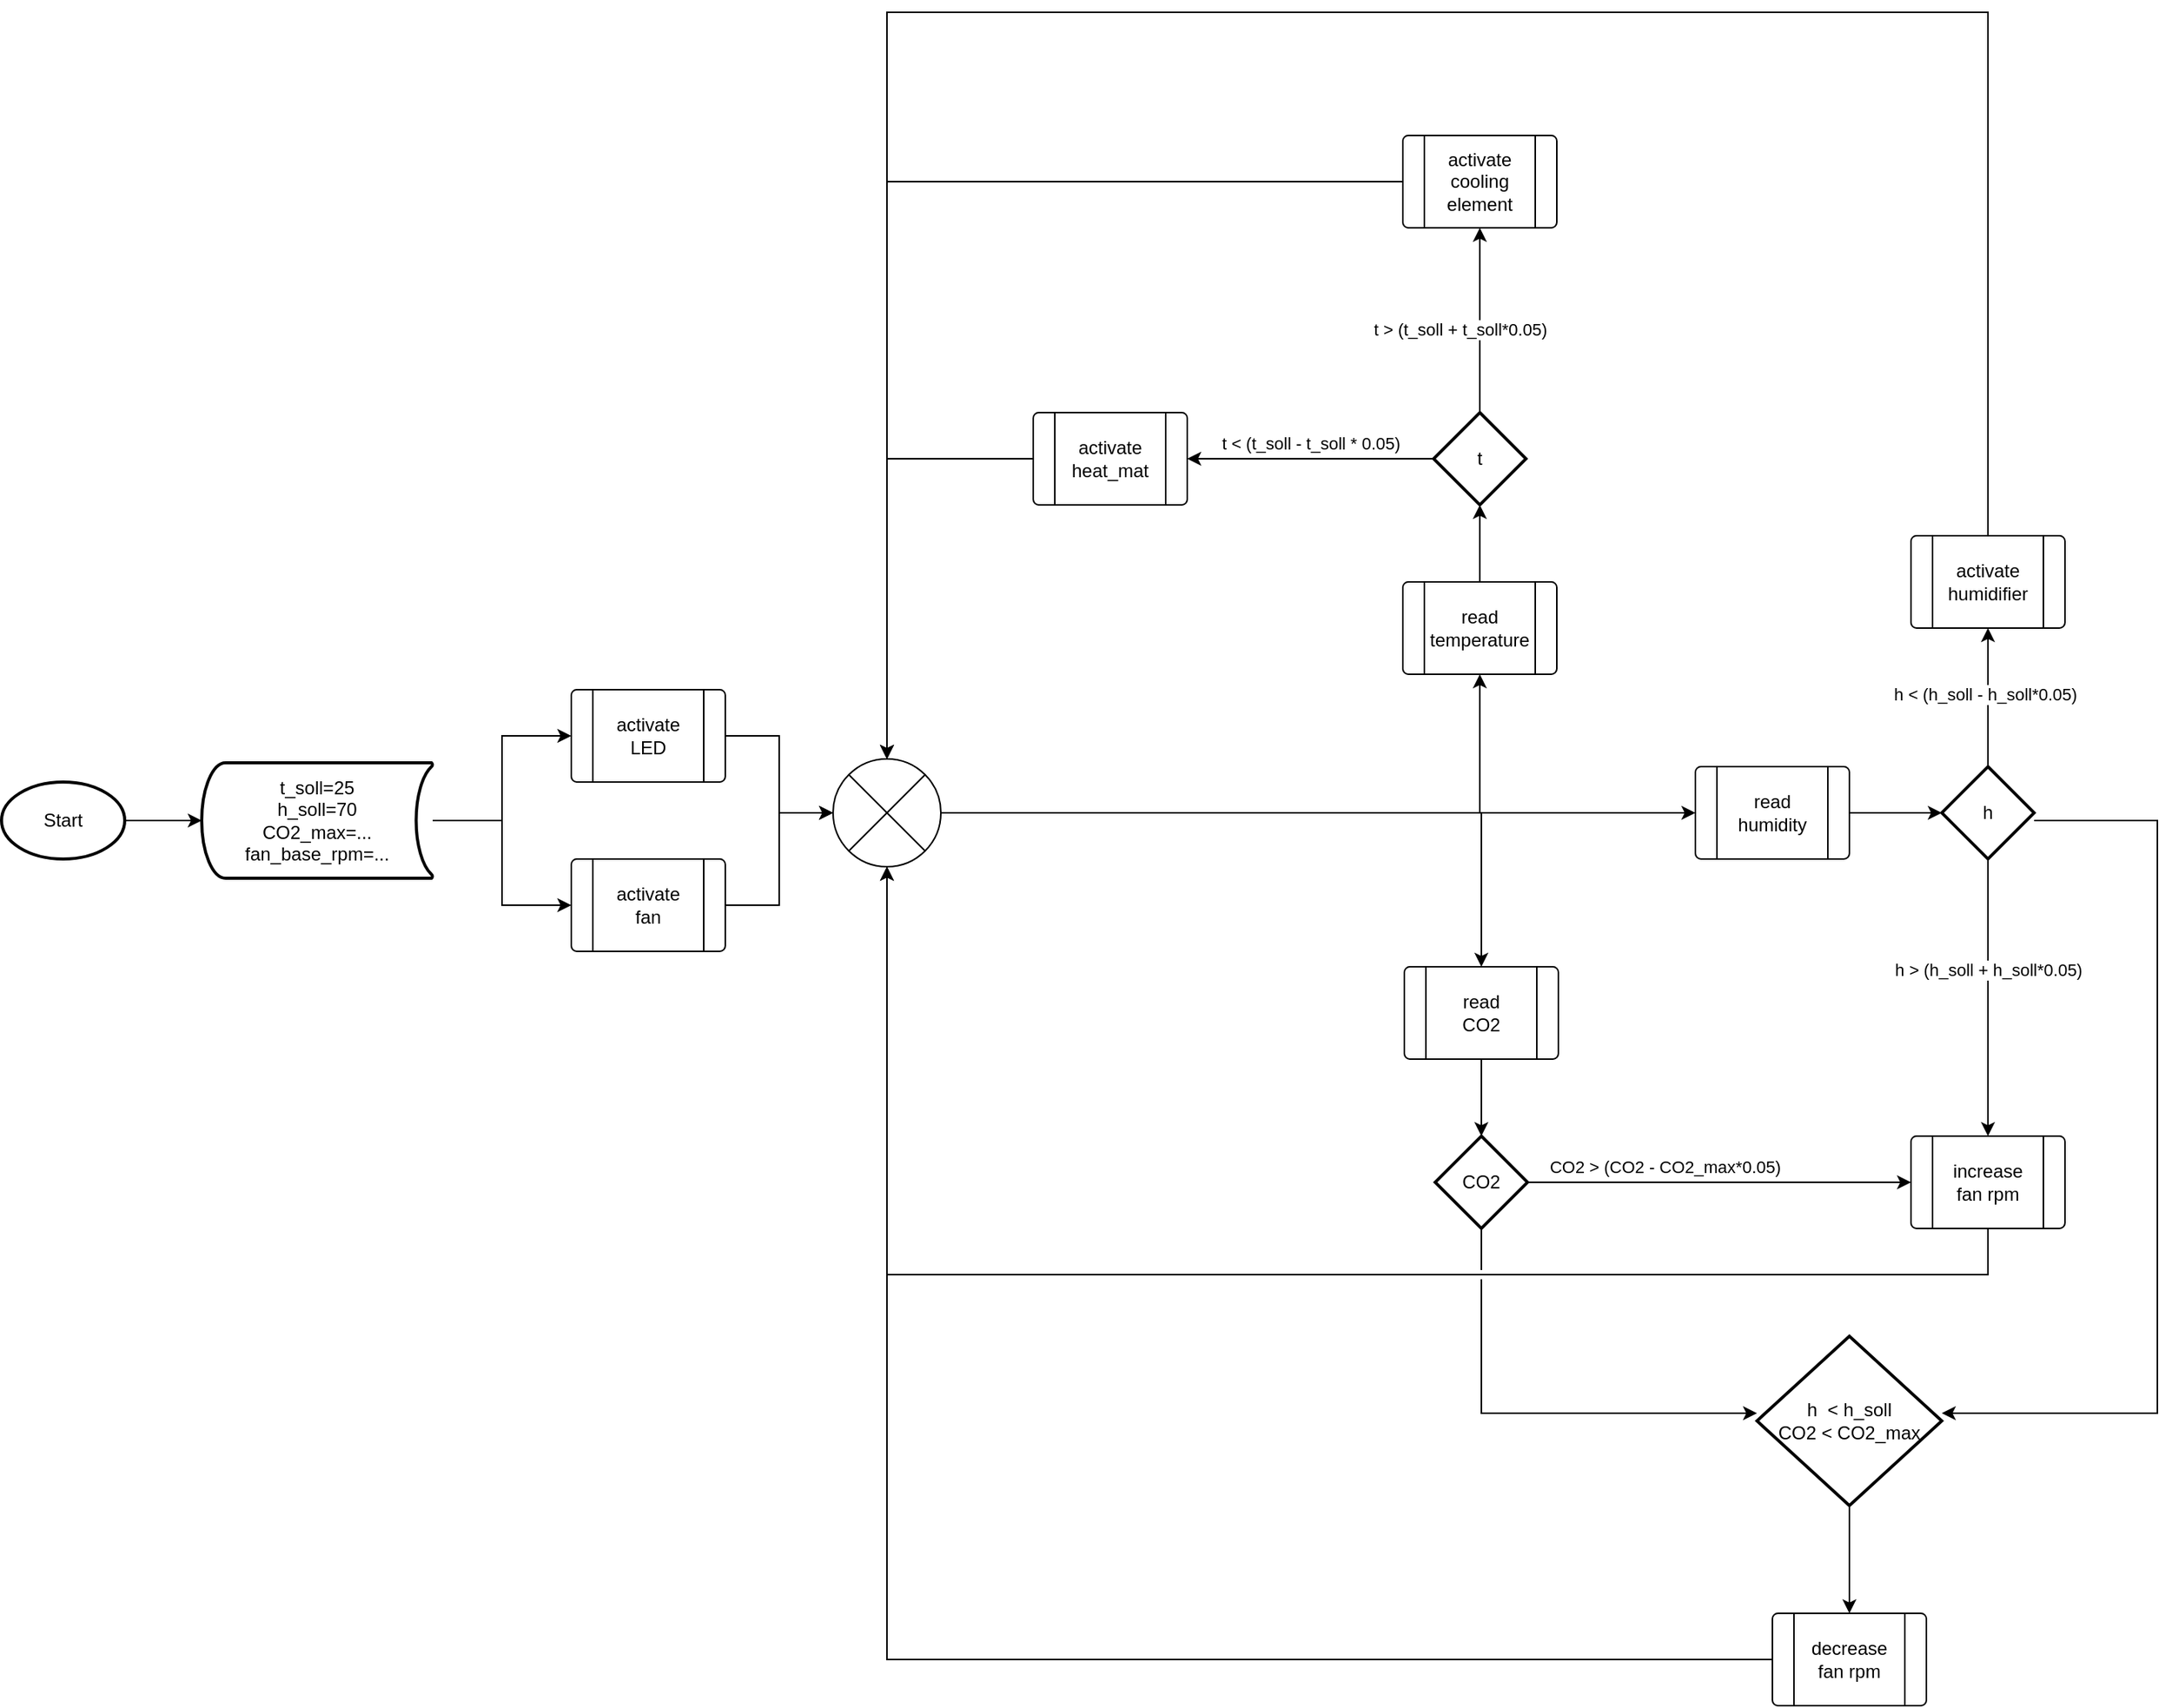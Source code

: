 <mxfile version="28.1.1">
  <diagram name="Page-1" id="ZnbLhF6lj6oXUgo7584e">
    <mxGraphModel dx="1895" dy="1740" grid="1" gridSize="10" guides="1" tooltips="1" connect="1" arrows="1" fold="1" page="1" pageScale="1" pageWidth="850" pageHeight="1100" math="0" shadow="0">
      <root>
        <mxCell id="0" />
        <mxCell id="1" parent="0" />
        <mxCell id="G6Nq_XdUGtBef1a63CYq-42" style="edgeStyle=orthogonalEdgeStyle;rounded=0;orthogonalLoop=1;jettySize=auto;html=1;" edge="1" parent="1" source="G6Nq_XdUGtBef1a63CYq-1" target="G6Nq_XdUGtBef1a63CYq-2">
          <mxGeometry relative="1" as="geometry" />
        </mxCell>
        <mxCell id="G6Nq_XdUGtBef1a63CYq-1" value="Start" style="strokeWidth=2;html=1;shape=mxgraph.flowchart.start_1;whiteSpace=wrap;" vertex="1" parent="1">
          <mxGeometry x="-560" y="240" width="80" height="50" as="geometry" />
        </mxCell>
        <mxCell id="G6Nq_XdUGtBef1a63CYq-46" style="edgeStyle=orthogonalEdgeStyle;rounded=0;orthogonalLoop=1;jettySize=auto;html=1;" edge="1" parent="1" source="G6Nq_XdUGtBef1a63CYq-2" target="G6Nq_XdUGtBef1a63CYq-44">
          <mxGeometry relative="1" as="geometry" />
        </mxCell>
        <mxCell id="G6Nq_XdUGtBef1a63CYq-47" style="edgeStyle=orthogonalEdgeStyle;rounded=0;orthogonalLoop=1;jettySize=auto;html=1;" edge="1" parent="1" source="G6Nq_XdUGtBef1a63CYq-2" target="G6Nq_XdUGtBef1a63CYq-45">
          <mxGeometry relative="1" as="geometry" />
        </mxCell>
        <mxCell id="G6Nq_XdUGtBef1a63CYq-2" value="&lt;div&gt;t_soll=25&lt;/div&gt;&lt;div&gt;h_soll=70&lt;br&gt;CO2_max=...&lt;/div&gt;fan_base_rpm=..." style="strokeWidth=2;html=1;shape=mxgraph.flowchart.stored_data;whiteSpace=wrap;" vertex="1" parent="1">
          <mxGeometry x="-430" y="227.5" width="150" height="75" as="geometry" />
        </mxCell>
        <mxCell id="G6Nq_XdUGtBef1a63CYq-10" style="edgeStyle=orthogonalEdgeStyle;rounded=0;orthogonalLoop=1;jettySize=auto;html=1;" edge="1" parent="1" source="G6Nq_XdUGtBef1a63CYq-6" target="G6Nq_XdUGtBef1a63CYq-8">
          <mxGeometry relative="1" as="geometry" />
        </mxCell>
        <mxCell id="G6Nq_XdUGtBef1a63CYq-6" value="read temperature" style="verticalLabelPosition=middle;verticalAlign=middle;html=1;shape=process;whiteSpace=wrap;rounded=1;size=0.14;arcSize=6;labelPosition=center;align=center;" vertex="1" parent="1">
          <mxGeometry x="350" y="110" width="100" height="60" as="geometry" />
        </mxCell>
        <mxCell id="G6Nq_XdUGtBef1a63CYq-14" style="edgeStyle=orthogonalEdgeStyle;rounded=0;orthogonalLoop=1;jettySize=auto;html=1;" edge="1" parent="1" source="G6Nq_XdUGtBef1a63CYq-8" target="G6Nq_XdUGtBef1a63CYq-12">
          <mxGeometry relative="1" as="geometry">
            <mxPoint x="371" y="30" as="sourcePoint" />
            <mxPoint x="291" y="30" as="targetPoint" />
          </mxGeometry>
        </mxCell>
        <mxCell id="G6Nq_XdUGtBef1a63CYq-16" value="t &amp;gt; (t_soll + t_soll*0.05)" style="edgeLabel;html=1;align=center;verticalAlign=middle;resizable=0;points=[];" vertex="1" connectable="0" parent="G6Nq_XdUGtBef1a63CYq-14">
          <mxGeometry x="-0.275" y="1" relative="1" as="geometry">
            <mxPoint x="-12" y="-11" as="offset" />
          </mxGeometry>
        </mxCell>
        <mxCell id="G6Nq_XdUGtBef1a63CYq-15" style="edgeStyle=orthogonalEdgeStyle;rounded=0;orthogonalLoop=1;jettySize=auto;html=1;" edge="1" parent="1" source="G6Nq_XdUGtBef1a63CYq-8" target="G6Nq_XdUGtBef1a63CYq-13">
          <mxGeometry relative="1" as="geometry">
            <mxPoint x="260" y="-50" as="sourcePoint" />
          </mxGeometry>
        </mxCell>
        <mxCell id="G6Nq_XdUGtBef1a63CYq-18" value="t &amp;lt; (t_soll - t_soll * 0.05)" style="edgeLabel;html=1;align=center;verticalAlign=middle;resizable=0;points=[];" vertex="1" connectable="0" parent="G6Nq_XdUGtBef1a63CYq-15">
          <mxGeometry x="-0.585" y="3" relative="1" as="geometry">
            <mxPoint x="-47" y="-13" as="offset" />
          </mxGeometry>
        </mxCell>
        <mxCell id="G6Nq_XdUGtBef1a63CYq-8" value="t" style="strokeWidth=2;html=1;shape=mxgraph.flowchart.decision;whiteSpace=wrap;" vertex="1" parent="1">
          <mxGeometry x="370" width="60" height="60" as="geometry" />
        </mxCell>
        <mxCell id="G6Nq_XdUGtBef1a63CYq-12" value="activate&lt;br&gt;cooling&lt;br&gt;element" style="verticalLabelPosition=middle;verticalAlign=middle;html=1;shape=process;whiteSpace=wrap;rounded=1;size=0.14;arcSize=6;labelPosition=center;align=center;" vertex="1" parent="1">
          <mxGeometry x="350" y="-180" width="100" height="60" as="geometry" />
        </mxCell>
        <mxCell id="G6Nq_XdUGtBef1a63CYq-13" value="activate&lt;br&gt;heat_mat" style="verticalLabelPosition=middle;verticalAlign=middle;html=1;shape=process;whiteSpace=wrap;rounded=1;size=0.14;arcSize=6;labelPosition=center;align=center;" vertex="1" parent="1">
          <mxGeometry x="110" width="100" height="60" as="geometry" />
        </mxCell>
        <mxCell id="G6Nq_XdUGtBef1a63CYq-22" style="edgeStyle=orthogonalEdgeStyle;rounded=0;orthogonalLoop=1;jettySize=auto;html=1;" edge="1" parent="1" source="G6Nq_XdUGtBef1a63CYq-19" target="G6Nq_XdUGtBef1a63CYq-21">
          <mxGeometry relative="1" as="geometry" />
        </mxCell>
        <mxCell id="G6Nq_XdUGtBef1a63CYq-19" value="read humidity" style="verticalLabelPosition=middle;verticalAlign=middle;html=1;shape=process;whiteSpace=wrap;rounded=1;size=0.14;arcSize=6;labelPosition=center;align=center;" vertex="1" parent="1">
          <mxGeometry x="540" y="230" width="100" height="60" as="geometry" />
        </mxCell>
        <mxCell id="G6Nq_XdUGtBef1a63CYq-25" style="edgeStyle=orthogonalEdgeStyle;rounded=0;orthogonalLoop=1;jettySize=auto;html=1;" edge="1" parent="1" source="G6Nq_XdUGtBef1a63CYq-21" target="G6Nq_XdUGtBef1a63CYq-24">
          <mxGeometry relative="1" as="geometry" />
        </mxCell>
        <mxCell id="G6Nq_XdUGtBef1a63CYq-26" value="h &amp;lt; (h_soll - h_soll*0.05)" style="edgeLabel;html=1;align=center;verticalAlign=middle;resizable=0;points=[];" vertex="1" connectable="0" parent="G6Nq_XdUGtBef1a63CYq-25">
          <mxGeometry x="0.054" y="2" relative="1" as="geometry">
            <mxPoint as="offset" />
          </mxGeometry>
        </mxCell>
        <mxCell id="G6Nq_XdUGtBef1a63CYq-28" style="edgeStyle=orthogonalEdgeStyle;rounded=0;orthogonalLoop=1;jettySize=auto;html=1;" edge="1" parent="1" source="G6Nq_XdUGtBef1a63CYq-21" target="G6Nq_XdUGtBef1a63CYq-27">
          <mxGeometry relative="1" as="geometry" />
        </mxCell>
        <mxCell id="G6Nq_XdUGtBef1a63CYq-29" value="h &amp;gt; (h_soll + h_soll*0.05)" style="edgeLabel;html=1;align=center;verticalAlign=middle;resizable=0;points=[];" vertex="1" connectable="0" parent="G6Nq_XdUGtBef1a63CYq-28">
          <mxGeometry x="-0.2" relative="1" as="geometry">
            <mxPoint as="offset" />
          </mxGeometry>
        </mxCell>
        <mxCell id="G6Nq_XdUGtBef1a63CYq-38" style="edgeStyle=orthogonalEdgeStyle;rounded=0;orthogonalLoop=1;jettySize=auto;html=1;" edge="1" parent="1" source="G6Nq_XdUGtBef1a63CYq-21" target="G6Nq_XdUGtBef1a63CYq-40">
          <mxGeometry relative="1" as="geometry">
            <mxPoint x="800" y="650" as="targetPoint" />
            <Array as="points">
              <mxPoint x="840" y="265" />
              <mxPoint x="840" y="650" />
            </Array>
          </mxGeometry>
        </mxCell>
        <mxCell id="G6Nq_XdUGtBef1a63CYq-21" value="h" style="strokeWidth=2;html=1;shape=mxgraph.flowchart.decision;whiteSpace=wrap;" vertex="1" parent="1">
          <mxGeometry x="700" y="230" width="60" height="60" as="geometry" />
        </mxCell>
        <mxCell id="G6Nq_XdUGtBef1a63CYq-24" value="activate&lt;br&gt;humidifier" style="verticalLabelPosition=middle;verticalAlign=middle;html=1;shape=process;whiteSpace=wrap;rounded=1;size=0.14;arcSize=6;labelPosition=center;align=center;" vertex="1" parent="1">
          <mxGeometry x="680" y="80" width="100" height="60" as="geometry" />
        </mxCell>
        <mxCell id="G6Nq_XdUGtBef1a63CYq-58" style="edgeStyle=orthogonalEdgeStyle;rounded=0;orthogonalLoop=1;jettySize=auto;html=1;entryX=0.5;entryY=1;entryDx=0;entryDy=0;entryPerimeter=0;jumpStyle=arc;jumpSize=20;" edge="1" parent="1" source="G6Nq_XdUGtBef1a63CYq-27" target="G6Nq_XdUGtBef1a63CYq-48">
          <mxGeometry relative="1" as="geometry">
            <mxPoint x="305.294" y="360" as="targetPoint" />
            <Array as="points">
              <mxPoint x="730" y="560" />
              <mxPoint x="15" y="560" />
            </Array>
          </mxGeometry>
        </mxCell>
        <mxCell id="G6Nq_XdUGtBef1a63CYq-27" value="increase&lt;br&gt;fan rpm" style="verticalLabelPosition=middle;verticalAlign=middle;html=1;shape=process;whiteSpace=wrap;rounded=1;size=0.14;arcSize=6;labelPosition=center;align=center;" vertex="1" parent="1">
          <mxGeometry x="680" y="470" width="100" height="60" as="geometry" />
        </mxCell>
        <mxCell id="G6Nq_XdUGtBef1a63CYq-33" style="edgeStyle=orthogonalEdgeStyle;rounded=0;orthogonalLoop=1;jettySize=auto;html=1;" edge="1" parent="1" source="G6Nq_XdUGtBef1a63CYq-30" target="G6Nq_XdUGtBef1a63CYq-32">
          <mxGeometry relative="1" as="geometry" />
        </mxCell>
        <mxCell id="G6Nq_XdUGtBef1a63CYq-30" value="read&lt;br&gt;CO2" style="verticalLabelPosition=middle;verticalAlign=middle;html=1;shape=process;whiteSpace=wrap;rounded=1;size=0.14;arcSize=6;labelPosition=center;align=center;" vertex="1" parent="1">
          <mxGeometry x="351" y="360" width="100" height="60" as="geometry" />
        </mxCell>
        <mxCell id="G6Nq_XdUGtBef1a63CYq-34" style="edgeStyle=orthogonalEdgeStyle;rounded=0;orthogonalLoop=1;jettySize=auto;html=1;" edge="1" parent="1" source="G6Nq_XdUGtBef1a63CYq-32" target="G6Nq_XdUGtBef1a63CYq-27">
          <mxGeometry relative="1" as="geometry" />
        </mxCell>
        <mxCell id="G6Nq_XdUGtBef1a63CYq-35" value="CO2 &amp;gt; (CO2 - CO2_max*0.05)" style="edgeLabel;html=1;align=center;verticalAlign=middle;resizable=0;points=[];" vertex="1" connectable="0" parent="G6Nq_XdUGtBef1a63CYq-34">
          <mxGeometry x="-0.51" y="2" relative="1" as="geometry">
            <mxPoint x="28" y="-8" as="offset" />
          </mxGeometry>
        </mxCell>
        <mxCell id="G6Nq_XdUGtBef1a63CYq-39" style="edgeStyle=orthogonalEdgeStyle;rounded=0;orthogonalLoop=1;jettySize=auto;html=1;jumpStyle=gap;" edge="1" parent="1" source="G6Nq_XdUGtBef1a63CYq-32" target="G6Nq_XdUGtBef1a63CYq-40">
          <mxGeometry relative="1" as="geometry">
            <mxPoint x="660" y="650" as="targetPoint" />
            <Array as="points">
              <mxPoint x="401" y="650" />
            </Array>
          </mxGeometry>
        </mxCell>
        <mxCell id="G6Nq_XdUGtBef1a63CYq-32" value="CO2" style="strokeWidth=2;html=1;shape=mxgraph.flowchart.decision;whiteSpace=wrap;" vertex="1" parent="1">
          <mxGeometry x="371" y="470" width="60" height="60" as="geometry" />
        </mxCell>
        <mxCell id="G6Nq_XdUGtBef1a63CYq-36" value="decrease&lt;br&gt;fan rpm" style="verticalLabelPosition=middle;verticalAlign=middle;html=1;shape=process;whiteSpace=wrap;rounded=1;size=0.14;arcSize=6;labelPosition=center;align=center;" vertex="1" parent="1">
          <mxGeometry x="590" y="780" width="100" height="60" as="geometry" />
        </mxCell>
        <mxCell id="G6Nq_XdUGtBef1a63CYq-41" style="edgeStyle=orthogonalEdgeStyle;rounded=0;orthogonalLoop=1;jettySize=auto;html=1;" edge="1" parent="1" source="G6Nq_XdUGtBef1a63CYq-40" target="G6Nq_XdUGtBef1a63CYq-36">
          <mxGeometry relative="1" as="geometry" />
        </mxCell>
        <mxCell id="G6Nq_XdUGtBef1a63CYq-40" value="h&amp;nbsp; &amp;lt; h_soll&lt;br&gt;CO2 &amp;lt; CO2_max" style="strokeWidth=2;html=1;shape=mxgraph.flowchart.decision;whiteSpace=wrap;" vertex="1" parent="1">
          <mxGeometry x="580" y="600" width="120" height="110" as="geometry" />
        </mxCell>
        <mxCell id="G6Nq_XdUGtBef1a63CYq-49" style="edgeStyle=orthogonalEdgeStyle;rounded=0;orthogonalLoop=1;jettySize=auto;html=1;" edge="1" parent="1" source="G6Nq_XdUGtBef1a63CYq-44" target="G6Nq_XdUGtBef1a63CYq-48">
          <mxGeometry relative="1" as="geometry" />
        </mxCell>
        <mxCell id="G6Nq_XdUGtBef1a63CYq-44" value="activate&lt;br&gt;LED" style="verticalLabelPosition=middle;verticalAlign=middle;html=1;shape=process;whiteSpace=wrap;rounded=1;size=0.14;arcSize=6;labelPosition=center;align=center;" vertex="1" parent="1">
          <mxGeometry x="-190" y="180" width="100" height="60" as="geometry" />
        </mxCell>
        <mxCell id="G6Nq_XdUGtBef1a63CYq-45" value="activate&lt;br&gt;fan" style="verticalLabelPosition=middle;verticalAlign=middle;html=1;shape=process;whiteSpace=wrap;rounded=1;size=0.14;arcSize=6;labelPosition=center;align=center;" vertex="1" parent="1">
          <mxGeometry x="-190" y="290" width="100" height="60" as="geometry" />
        </mxCell>
        <mxCell id="G6Nq_XdUGtBef1a63CYq-51" style="edgeStyle=orthogonalEdgeStyle;rounded=0;orthogonalLoop=1;jettySize=auto;html=1;" edge="1" parent="1" source="G6Nq_XdUGtBef1a63CYq-48" target="G6Nq_XdUGtBef1a63CYq-6">
          <mxGeometry relative="1" as="geometry" />
        </mxCell>
        <mxCell id="G6Nq_XdUGtBef1a63CYq-52" style="edgeStyle=orthogonalEdgeStyle;rounded=0;orthogonalLoop=1;jettySize=auto;html=1;" edge="1" parent="1" source="G6Nq_XdUGtBef1a63CYq-48" target="G6Nq_XdUGtBef1a63CYq-19">
          <mxGeometry relative="1" as="geometry" />
        </mxCell>
        <mxCell id="G6Nq_XdUGtBef1a63CYq-53" style="edgeStyle=orthogonalEdgeStyle;rounded=0;orthogonalLoop=1;jettySize=auto;html=1;" edge="1" parent="1" source="G6Nq_XdUGtBef1a63CYq-48" target="G6Nq_XdUGtBef1a63CYq-30">
          <mxGeometry relative="1" as="geometry" />
        </mxCell>
        <mxCell id="G6Nq_XdUGtBef1a63CYq-48" value="" style="verticalLabelPosition=bottom;verticalAlign=top;html=1;shape=mxgraph.flowchart.or;" vertex="1" parent="1">
          <mxGeometry x="-20" y="225" width="70" height="70" as="geometry" />
        </mxCell>
        <mxCell id="G6Nq_XdUGtBef1a63CYq-50" style="edgeStyle=orthogonalEdgeStyle;rounded=0;orthogonalLoop=1;jettySize=auto;html=1;entryX=0;entryY=0.5;entryDx=0;entryDy=0;entryPerimeter=0;" edge="1" parent="1" source="G6Nq_XdUGtBef1a63CYq-45" target="G6Nq_XdUGtBef1a63CYq-48">
          <mxGeometry relative="1" as="geometry" />
        </mxCell>
        <mxCell id="G6Nq_XdUGtBef1a63CYq-54" style="edgeStyle=orthogonalEdgeStyle;rounded=0;orthogonalLoop=1;jettySize=auto;html=1;entryX=0.5;entryY=0;entryDx=0;entryDy=0;entryPerimeter=0;" edge="1" parent="1" source="G6Nq_XdUGtBef1a63CYq-13" target="G6Nq_XdUGtBef1a63CYq-48">
          <mxGeometry relative="1" as="geometry" />
        </mxCell>
        <mxCell id="G6Nq_XdUGtBef1a63CYq-55" style="edgeStyle=orthogonalEdgeStyle;rounded=0;orthogonalLoop=1;jettySize=auto;html=1;entryX=0.5;entryY=0;entryDx=0;entryDy=0;entryPerimeter=0;" edge="1" parent="1" source="G6Nq_XdUGtBef1a63CYq-12" target="G6Nq_XdUGtBef1a63CYq-48">
          <mxGeometry relative="1" as="geometry" />
        </mxCell>
        <mxCell id="G6Nq_XdUGtBef1a63CYq-56" style="edgeStyle=orthogonalEdgeStyle;rounded=0;orthogonalLoop=1;jettySize=auto;html=1;entryX=0.5;entryY=0;entryDx=0;entryDy=0;entryPerimeter=0;" edge="1" parent="1" source="G6Nq_XdUGtBef1a63CYq-24" target="G6Nq_XdUGtBef1a63CYq-48">
          <mxGeometry relative="1" as="geometry">
            <Array as="points">
              <mxPoint x="730" y="-260" />
              <mxPoint x="15" y="-260" />
            </Array>
          </mxGeometry>
        </mxCell>
        <mxCell id="G6Nq_XdUGtBef1a63CYq-57" style="edgeStyle=orthogonalEdgeStyle;rounded=0;orthogonalLoop=1;jettySize=auto;html=1;entryX=0.5;entryY=1;entryDx=0;entryDy=0;entryPerimeter=0;" edge="1" parent="1" source="G6Nq_XdUGtBef1a63CYq-36" target="G6Nq_XdUGtBef1a63CYq-48">
          <mxGeometry relative="1" as="geometry" />
        </mxCell>
      </root>
    </mxGraphModel>
  </diagram>
</mxfile>
